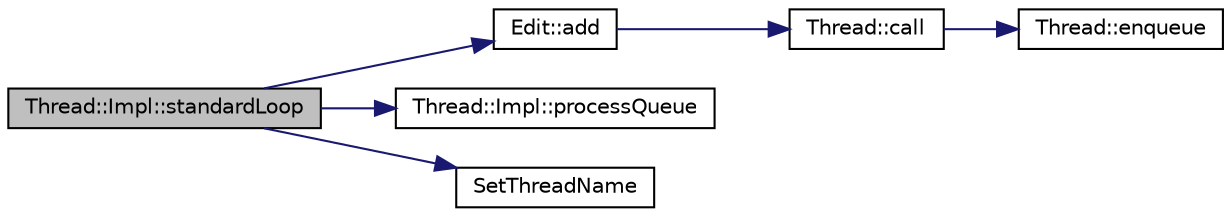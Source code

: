 digraph "Thread::Impl::standardLoop"
{
 // INTERACTIVE_SVG=YES
 // LATEX_PDF_SIZE
  edge [fontname="Helvetica",fontsize="10",labelfontname="Helvetica",labelfontsize="10"];
  node [fontname="Helvetica",fontsize="10",shape=record];
  rankdir="LR";
  Node1 [label="Thread::Impl::standardLoop",height=0.2,width=0.4,color="black", fillcolor="grey75", style="filled", fontcolor="black",tooltip="The normally used processing loop of a background thread."];
  Node1 -> Node2 [color="midnightblue",fontsize="10",style="solid",fontname="Helvetica"];
  Node2 [label="Edit::add",height=0.2,width=0.4,color="black", fillcolor="white", style="filled",URL="$class_edit.html#a3ced1bcf14de542e25d512991bcfed2f",tooltip=" "];
  Node2 -> Node3 [color="midnightblue",fontsize="10",style="solid",fontname="Helvetica"];
  Node3 [label="Thread::call",height=0.2,width=0.4,color="black", fillcolor="white", style="filled",URL="$class_thread.html#adb11ad65376e640d84d47f0394f94f10",tooltip="The code that will be enqued in the threads task queue."];
  Node3 -> Node4 [color="midnightblue",fontsize="10",style="solid",fontname="Helvetica"];
  Node4 [label="Thread::enqueue",height=0.2,width=0.4,color="black", fillcolor="white", style="filled",URL="$class_thread.html#a1333a7179253857c1431b82e162272fd",tooltip=" "];
  Node1 -> Node5 [color="midnightblue",fontsize="10",style="solid",fontname="Helvetica"];
  Node5 [label="Thread::Impl::processQueue",height=0.2,width=0.4,color="black", fillcolor="white", style="filled",URL="$struct_thread_1_1_impl.html#ae467f41841d4236274bf360f470ec775",tooltip="process the queue of functors, usually called form notify-functor"];
  Node1 -> Node6 [color="midnightblue",fontsize="10",style="solid",fontname="Helvetica"];
  Node6 [label="SetThreadName",height=0.2,width=0.4,color="black", fillcolor="white", style="filled",URL="$_thread_8cpp.html#a1b6cdfcdd75b61856b37cf13deae9334",tooltip=" "];
}
